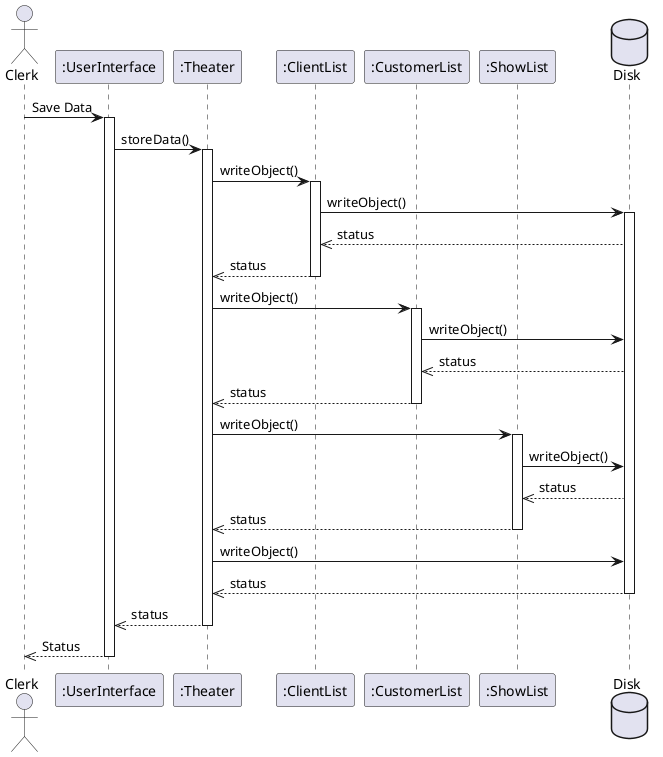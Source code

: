@startuml

actor Clerk
participant ":UserInterface"
participant ":Theater"
participant ":ClientList"
participant ":CustomerList"
participant ":ShowList"
database Disk

Clerk -> ":UserInterface" : Save Data
activate ":UserInterface"

":UserInterface" -> ":Theater" : storeData()
activate ":Theater"

":Theater" -> ":ClientList": writeObject()
activate ":ClientList"
":ClientList" -> Disk: writeObject()
activate Disk
Disk -->> ":ClientList": status
":ClientList" -->> ":Theater": status
deactivate ":ClientList"

":Theater" -> ":CustomerList": writeObject()
activate ":CustomerList"
":CustomerList" -> Disk: writeObject()
Disk -->> ":CustomerList": status
":CustomerList" -->> ":Theater": status
deactivate ":CustomerList"

":Theater" -> ":ShowList": writeObject()
activate ":ShowList"
":ShowList" -> Disk: writeObject()
Disk -->> ":ShowList": status
":ShowList" -->> ":Theater": status
deactivate ":ShowList"

":Theater" -> Disk: writeObject()
Disk -->> ":Theater": status

deactivate Disk

":Theater" -->> ":UserInterface": status
deactivate ":Theater"

":UserInterface" -->> Clerk: Status
deactivate ":UserInterface"
deactivate Clerk

@enduml